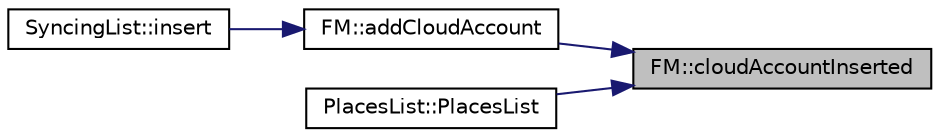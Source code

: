 digraph "FM::cloudAccountInserted"
{
 // INTERACTIVE_SVG=YES
 // LATEX_PDF_SIZE
  edge [fontname="Helvetica",fontsize="10",labelfontname="Helvetica",labelfontsize="10"];
  node [fontname="Helvetica",fontsize="10",shape=record];
  rankdir="RL";
  Node72 [label="FM::cloudAccountInserted",height=0.2,width=0.4,color="black", fillcolor="grey75", style="filled", fontcolor="black",tooltip=" "];
  Node72 -> Node73 [dir="back",color="midnightblue",fontsize="10",style="solid",fontname="Helvetica"];
  Node73 [label="FM::addCloudAccount",height=0.2,width=0.4,color="black", fillcolor="white", style="filled",URL="$class_f_m.html#a1201909fe2de45de5b26ac2455fa7462",tooltip=" "];
  Node73 -> Node74 [dir="back",color="midnightblue",fontsize="10",style="solid",fontname="Helvetica"];
  Node74 [label="SyncingList::insert",height=0.2,width=0.4,color="black", fillcolor="white", style="filled",URL="$class_syncing_list.html#a725d073f051afd1e8986aeeb76aade8f",tooltip=" "];
  Node72 -> Node75 [dir="back",color="midnightblue",fontsize="10",style="solid",fontname="Helvetica"];
  Node75 [label="PlacesList::PlacesList",height=0.2,width=0.4,color="black", fillcolor="white", style="filled",URL="$class_places_list.html#a6a5f61e12f9c72591c6d333d97f93488",tooltip=" "];
}
